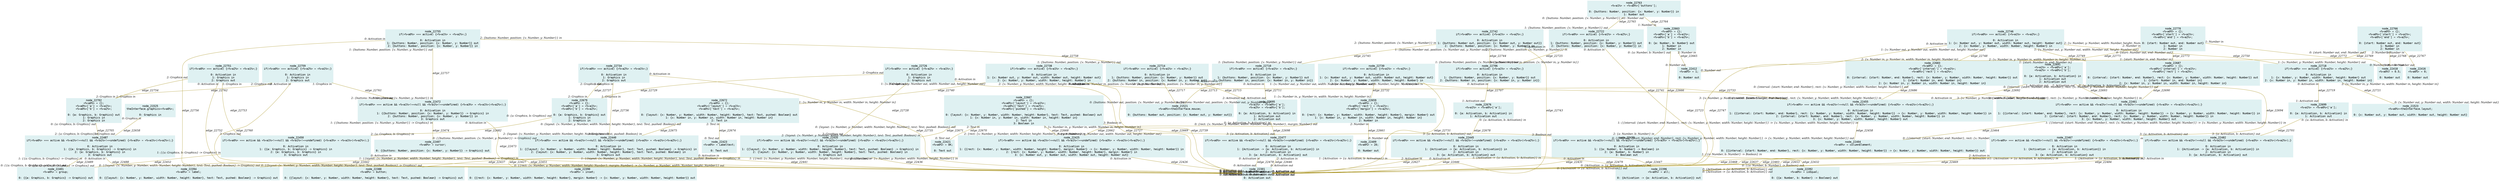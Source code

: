 digraph g{node_21521 [shape="box", style="filled", color="#dff1f2", fontname="Courier", label="node_21521
<%=a0%>=theInterface.mouse;

0: {buttons: Number out, position: {x: Number out, y: Number out}}" ]
node_21523 [shape="box", style="filled", color="#dff1f2", fontname="Courier", label="node_21523
<%=a0%>=theInterface.layout;

0: {x: Number out, y: Number out, width: Number out, height: Number out}" ]
node_21525 [shape="box", style="filled", color="#dff1f2", fontname="Courier", label="node_21525
theInterface.graphics=<%=a0%>;

0: Graphics in" ]
node_22301 [shape="box", style="filled", color="#dff1f2", fontname="Courier", label="node_22301
<%=a0%> = active;

0: Activation out" ]
node_22388 [shape="box", style="filled", color="#dff1f2", fontname="Courier", label="node_22388
<%=a0%> = button;

0: {{layout: {x: Number, y: Number, width: Number, height: Number}, text: Text, pushed: Boolean} -> Graphics} out" ]
node_22390 [shape="box", style="filled", color="#dff1f2", fontname="Courier", label="node_22390
<%=a0%> = inset;

0: {{rect: {x: Number, y: Number, width: Number, height: Number}, margin: Number} -> {x: Number, y: Number, width: Number, height: Number}} out" ]
node_22392 [shape="box", style="filled", color="#dff1f2", fontname="Courier", label="node_22392
<%=a0%> = isEqual;

0: {{a: Number, b: Number} -> Boolean} out" ]
node_22394 [shape="box", style="filled", color="#dff1f2", fontname="Courier", label="node_22394
<%=a0%> = label;

0: {{layout: {x: Number, y: Number, width: Number, height: Number}, text: Text, pushed: Boolean} -> Graphics} out" ]
node_22396 [shape="box", style="filled", color="#dff1f2", fontname="Courier", label="node_22396
<%=a0%> = all;

0: {Activation -> {a: Activation, b: Activation}} out" ]
node_22401 [shape="box", style="filled", color="#dff1f2", fontname="Courier", label="node_22401
<%=a0%> = group;

0: {{a: Graphics, b: Graphics} -> Graphics} out" ]
node_22404 [shape="box", style="filled", color="#dff1f2", fontname="Courier", label="node_22404
<%=a0%> = columnElement;

0: {{interval: {start: Number, end: Number}, rect: {x: Number, y: Number, width: Number, height: Number}} -> {x: Number, y: Number, width: Number, height: Number}} out" ]
node_22407 [shape="box", style="filled", color="#dff1f2", fontname="Courier", label="node_22407
<%=a0%> = cursor;

0: {{buttons: Number, position: {x: Number, y: Number}} -> Graphics} out" ]
node_22409 [shape="box", style="filled", color="#dff1f2", fontname="Courier", label="node_22409
<%=a0%> = 20;

0: Number out" ]
node_22412 [shape="box", style="filled", color="#dff1f2", fontname="Courier", label="node_22412
<%=a0%> = 1;

0: Number out" ]
node_22416 [shape="box", style="filled", color="#dff1f2", fontname="Courier", label="node_22416
<%=a0%> = 0;

0: Number out" ]
node_22418 [shape="box", style="filled", color="#dff1f2", fontname="Courier", label="node_22418
<%=a0%> = 0.5;

0: Number out" ]
node_22421 [shape="box", style="filled", color="#dff1f2", fontname="Courier", label="node_22421
<%=a0%> = OK;

0: Text out" ]
node_22423 [shape="box", style="filled", color="#dff1f2", fontname="Courier", label="node_22423
<%=a0%> = Labeltext;

0: Text out" ]
node_22425 [shape="box", style="filled", color="#dff1f2", fontname="Courier", label="node_22425
if(<%=a0%> === active && <%=a1%>!==null && <%=a1%>!==undefined) {<%=a3%> = <%=a1%>(<%=a2%>);}

0: Activation in
1: {{rect: {x: Number, y: Number, width: Number, height: Number}, margin: Number} -> {x: Number, y: Number, width: Number, height: Number}} in
2: {rect: {x: Number, y: Number, width: Number, height: Number}, margin: Number} in
3: {x: Number out, y: Number out, width: Number out, height: Number out}" ]
node_22430 [shape="box", style="filled", color="#dff1f2", fontname="Courier", label="node_22430
if(<%=a0%> === active && <%=a1%>!==null && <%=a1%>!==undefined) {<%=a3%> = <%=a1%>(<%=a2%>);}

0: Activation in
1: {{a: Number, b: Number} -> Boolean} in
2: {a: Number, b: Number} in
3: Boolean out" ]
node_22435 [shape="box", style="filled", color="#dff1f2", fontname="Courier", label="node_22435
if(<%=a0%> === active && <%=a1%>!==null && <%=a1%>!==undefined) {<%=a3%> = <%=a1%>(<%=a2%>);}

0: Activation in
1: {{layout: {x: Number, y: Number, width: Number, height: Number}, text: Text, pushed: Boolean} -> Graphics} in
2: {layout: {x: Number, y: Number, width: Number, height: Number}, text: Text, pushed: Boolean} in
3: Graphics out" ]
node_22440 [shape="box", style="filled", color="#dff1f2", fontname="Courier", label="node_22440
if(<%=a0%> === active && <%=a1%>!==null && <%=a1%>!==undefined) {<%=a3%> = <%=a1%>(<%=a2%>);}

0: Activation in
1: {{layout: {x: Number, y: Number, width: Number, height: Number}, text: Text, pushed: Boolean} -> Graphics} in
2: {layout: {x: Number, y: Number, width: Number, height: Number}, text: Text, pushed: Boolean} in
3: Graphics out" ]
node_22445 [shape="box", style="filled", color="#dff1f2", fontname="Courier", label="node_22445
if(<%=a0%> === active && <%=a1%>!==null && <%=a1%>!==undefined) {<%=a3%> = <%=a1%>(<%=a2%>);}

0: Activation in
1: {Activation -> {a: Activation, b: Activation}} in
2: Activation in
3: {a: Activation, b: Activation} out" ]
node_22450 [shape="box", style="filled", color="#dff1f2", fontname="Courier", label="node_22450
if(<%=a0%> === active && <%=a1%>!==null && <%=a1%>!==undefined) {<%=a3%> = <%=a1%>(<%=a2%>);}

0: Activation in
1: {{a: Graphics, b: Graphics} -> Graphics} in
2: {a: Graphics, b: Graphics} in
3: Graphics out" ]
node_22455 [shape="box", style="filled", color="#dff1f2", fontname="Courier", label="node_22455
if(<%=a0%> === active && <%=a1%>!==null && <%=a1%>!==undefined) {<%=a3%> = <%=a1%>(<%=a2%>);}

0: Activation in
1: {{interval: {start: Number, end: Number}, rect: {x: Number, y: Number, width: Number, height: Number}} -> {x: Number, y: Number, width: Number, height: Number}} in
2: {interval: {start: Number, end: Number}, rect: {x: Number, y: Number, width: Number, height: Number}} in
3: {x: Number, y: Number, width: Number, height: Number} out" ]
node_22461 [shape="box", style="filled", color="#dff1f2", fontname="Courier", label="node_22461
if(<%=a0%> === active && <%=a1%>!==null && <%=a1%>!==undefined) {<%=a3%> = <%=a1%>(<%=a2%>);}

0: Activation in
1: {{interval: {start: Number, end: Number}, rect: {x: Number, y: Number, width: Number, height: Number}} -> {x: Number, y: Number, width: Number, height: Number}} in
2: {interval: {start: Number, end: Number}, rect: {x: Number, y: Number, width: Number, height: Number}} in
3: {x: Number, y: Number, width: Number, height: Number} out" ]
node_22467 [shape="box", style="filled", color="#dff1f2", fontname="Courier", label="node_22467
if(<%=a0%> === active && <%=a1%>!==null && <%=a1%>!==undefined) {<%=a3%> = <%=a1%>(<%=a2%>);}

0: Activation in
1: {Activation -> {a: Activation, b: Activation}} in
2: Activation in
3: {a: Activation, b: Activation} out" ]
node_22472 [shape="box", style="filled", color="#dff1f2", fontname="Courier", label="node_22472
if(<%=a0%> === active && <%=a1%>!==null && <%=a1%>!==undefined) {<%=a3%> = <%=a1%>(<%=a2%>);}

0: Activation in
1: {{buttons: Number, position: {x: Number, y: Number}} -> Graphics} in
2: {buttons: Number, position: {x: Number, y: Number}} in
3: Graphics out" ]
node_22477 [shape="box", style="filled", color="#dff1f2", fontname="Courier", label="node_22477
if(<%=a0%> === active && <%=a1%>!==null && <%=a1%>!==undefined) {<%=a3%> = <%=a1%>(<%=a2%>);}

0: Activation in
1: {Activation -> {a: Activation, b: Activation}} in
2: Activation in
3: {a: Activation, b: Activation} out" ]
node_22482 [shape="box", style="filled", color="#dff1f2", fontname="Courier", label="node_22482
if(<%=a0%> === active && <%=a1%>!==null && <%=a1%>!==undefined) {<%=a3%> = <%=a1%>(<%=a2%>);}

0: Activation in
1: {Activation -> {a: Activation, b: Activation}} in
2: Activation in
3: {a: Activation, b: Activation} out" ]
node_22487 [shape="box", style="filled", color="#dff1f2", fontname="Courier", label="node_22487
if(<%=a0%> === active && <%=a1%>!==null && <%=a1%>!==undefined) {<%=a3%> = <%=a1%>(<%=a2%>);}

0: Activation in
1: {{a: Graphics, b: Graphics} -> Graphics} in
2: {a: Graphics, b: Graphics} in
3: Graphics out" ]
node_22659 [shape="box", style="filled", color="#dff1f2", fontname="Courier", label="node_22659
<%=a0%> = {};
<%=a0%>['rect'] = <%=a1%>;
<%=a0%>['margin'] = <%=a2%>;

0: {rect: {x: Number, y: Number, width: Number, height: Number}, margin: Number} out
1: {x: Number in, y: Number in, width: Number in, height: Number in}
2: Number in" ]
node_22663 [shape="box", style="filled", color="#dff1f2", fontname="Courier", label="node_22663
<%=a0%> = {};
<%=a0%>['a'] = <%=a1%>;
<%=a0%>['b'] = <%=a2%>;

0: {a: Number, b: Number} out
1: Number in
2: Number in" ]
node_22667 [shape="box", style="filled", color="#dff1f2", fontname="Courier", label="node_22667
<%=a0%> = {};
<%=a0%>['layout'] = <%=a1%>;
<%=a0%>['text'] = <%=a2%>;
<%=a0%>['pushed'] = <%=a3%>;

0: {layout: {x: Number, y: Number, width: Number, height: Number}, text: Text, pushed: Boolean} out
1: {x: Number in, y: Number in, width: Number in, height: Number in}
2: Text in
3: Boolean in" ]
node_22672 [shape="box", style="filled", color="#dff1f2", fontname="Courier", label="node_22672
<%=a0%> = {};
<%=a0%>['layout'] = <%=a1%>;
<%=a0%>['text'] = <%=a2%>;

0: {layout: {x: Number, y: Number, width: Number, height: Number}, text: Text, pushed: Boolean} out
1: {x: Number in, y: Number in, width: Number in, height: Number in}
2: Text in" ]
node_22676 [shape="box", style="filled", color="#dff1f2", fontname="Courier", label="node_22676
<%=a1%> = <%=a0%>['a'];

0: {a: Activation, b: Activation} in
1: Activation out" ]
node_22679 [shape="box", style="filled", color="#dff1f2", fontname="Courier", label="node_22679
<%=a0%> = {};
<%=a0%>['a'] = <%=a1%>;
<%=a0%>['b'] = <%=a2%>;

0: {a: Graphics, b: Graphics} out
1: Graphics in
2: Graphics in" ]
node_22683 [shape="box", style="filled", color="#dff1f2", fontname="Courier", label="node_22683
<%=a0%> = {};
<%=a0%>['interval'] = <%=a1%>;
<%=a0%>['rect'] = <%=a2%>;

0: {interval: {start: Number, end: Number}, rect: {x: Number, y: Number, width: Number, height: Number}} out
1: {start: Number in, end: Number in}
2: {x: Number in, y: Number in, width: Number in, height: Number in}" ]
node_22687 [shape="box", style="filled", color="#dff1f2", fontname="Courier", label="node_22687
<%=a0%> = {};
<%=a0%>['interval'] = <%=a1%>;
<%=a0%>['rect'] = <%=a2%>;

0: {interval: {start: Number, end: Number}, rect: {x: Number, y: Number, width: Number, height: Number}} out
1: {start: Number in, end: Number in}
2: {x: Number in, y: Number in, width: Number in, height: Number in}" ]
node_22691 [shape="box", style="filled", color="#dff1f2", fontname="Courier", label="node_22691
<%=a1%> = <%=a0%>['a'];
<%=a2%> = <%=a0%>['b'];

0: {a: Activation, b: Activation} in
1: Activation out
2: Activation out" ]
node_22695 [shape="box", style="filled", color="#dff1f2", fontname="Courier", label="node_22695
<%=a1%> = <%=a0%>['a'];
<%=a2%> = <%=a0%>['b'];

0: {a: Activation, b: Activation} in
1: Activation out
2: Activation out" ]
node_22699 [shape="box", style="filled", color="#dff1f2", fontname="Courier", label="node_22699
<%=a1%> = <%=a0%>['a'];

0: {a: Activation, b: Activation} in
1: Activation out" ]
node_22702 [shape="box", style="filled", color="#dff1f2", fontname="Courier", label="node_22702
<%=a0%> = {};
<%=a0%>['a'] = <%=a1%>;
<%=a0%>['b'] = <%=a2%>;

0: {a: Graphics, b: Graphics} out
1: Graphics in
2: Graphics in" ]
node_22706 [shape="box", style="filled", color="#dff1f2", fontname="Courier", label="node_22706
if(<%=a0%> === active) {<%=a1%> = <%=a2%>;}

0: Activation in
1: {buttons: Number, position: {x: Number, y: Number}} out
2: {buttons: Number in, position: {x: Number in, y: Number in}}" ]
node_22710 [shape="box", style="filled", color="#dff1f2", fontname="Courier", label="node_22710
if(<%=a0%> === active) {<%=a1%> = <%=a2%>;}

0: Activation in
1: {buttons: Number, position: {x: Number, y: Number}} out
2: {buttons: Number in, position: {x: Number in, y: Number in}}" ]
node_22714 [shape="box", style="filled", color="#dff1f2", fontname="Courier", label="node_22714
if(<%=a0%> === active) {<%=a1%> = <%=a2%>;}

0: Activation in
1: {buttons: Number, position: {x: Number, y: Number}} out
2: {buttons: Number in, position: {x: Number in, y: Number in}}" ]
node_22718 [shape="box", style="filled", color="#dff1f2", fontname="Courier", label="node_22718
if(<%=a0%> === active) {<%=a1%> = <%=a2%>;}

0: Activation in
1: {x: Number, y: Number, width: Number, height: Number} out
2: {x: Number in, y: Number in, width: Number in, height: Number in}" ]
node_22722 [shape="box", style="filled", color="#dff1f2", fontname="Courier", label="node_22722
if(<%=a0%> === active) {<%=a1%> = <%=a2%>;}

0: Activation in
1: {buttons: Number, position: {x: Number, y: Number}} out
2: {buttons: Number, position: {x: Number, y: Number}} in" ]
node_22726 [shape="box", style="filled", color="#dff1f2", fontname="Courier", label="node_22726
if(<%=a0%> === active) {<%=a2%> = <%=a1%>;}

0: Activation in
1: Graphics in
2: Graphics out" ]
node_22730 [shape="box", style="filled", color="#dff1f2", fontname="Courier", label="node_22730
if(<%=a0%> === active) {<%=a1%> = <%=a2%>;}

0: Activation in
1: {x: Number out, y: Number out, width: Number out, height: Number out}
2: {x: Number, y: Number, width: Number, height: Number} in" ]
node_22734 [shape="box", style="filled", color="#dff1f2", fontname="Courier", label="node_22734
if(<%=a0%> === active) {<%=a2%> = <%=a1%>;}

0: Activation in
1: Graphics in
2: Graphics out" ]
node_22738 [shape="box", style="filled", color="#dff1f2", fontname="Courier", label="node_22738
if(<%=a0%> === active) {<%=a1%> = <%=a2%>;}

0: Activation in
1: {x: Number out, y: Number out, width: Number out, height: Number out}
2: {x: Number, y: Number, width: Number, height: Number} in" ]
node_22742 [shape="box", style="filled", color="#dff1f2", fontname="Courier", label="node_22742
if(<%=a0%> === active) {<%=a1%> = <%=a2%>;}

0: Activation in
1: {buttons: Number out, position: {x: Number out, y: Number out}}
2: {buttons: Number, position: {x: Number, y: Number}} in" ]
node_22746 [shape="box", style="filled", color="#dff1f2", fontname="Courier", label="node_22746
if(<%=a0%> === active) {<%=a1%> = <%=a2%>;}

0: Activation in
1: {x: Number out, y: Number out, width: Number out, height: Number out}
2: {x: Number, y: Number, width: Number, height: Number} in" ]
node_22751 [shape="box", style="filled", color="#dff1f2", fontname="Courier", label="node_22751
if(<%=a0%> === active) {<%=a2%> = <%=a1%>;}

0: Activation in
1: Graphics in
2: Graphics out" ]
node_22755 [shape="box", style="filled", color="#dff1f2", fontname="Courier", label="node_22755
if(<%=a0%> === active) {<%=a1%> = <%=a2%>;}

0: Activation in
1: {buttons: Number, position: {x: Number, y: Number}} out
2: {buttons: Number, position: {x: Number, y: Number}} in" ]
node_22759 [shape="box", style="filled", color="#dff1f2", fontname="Courier", label="node_22759
if(<%=a0%> === active) {<%=a2%> = <%=a1%>;}

0: Activation in
1: Graphics in
2: Graphics out" ]
node_22763 [shape="box", style="filled", color="#dff1f2", fontname="Courier", label="node_22763
<%=a1%> = <%=a0%>['buttons'];

0: {buttons: Number, position: {x: Number, y: Number}} in
1: Number out" ]
node_22766 [shape="box", style="filled", color="#dff1f2", fontname="Courier", label="node_22766
<%=a0%> = {};
<%=a0%>['start'] = <%=a1%>;
<%=a0%>['end'] = <%=a2%>;

0: {start: Number out, end: Number out}
1: Number in
2: Number in" ]
node_22770 [shape="box", style="filled", color="#dff1f2", fontname="Courier", label="node_22770
<%=a0%> = {};
<%=a0%>['start'] = <%=a1%>;
<%=a0%>['end'] = <%=a2%>;

0: {start: Number out, end: Number out}
1: Number in
2: Number in" ]
node_22425 -> node_22301 [dir=none, arrowHead=none, fontname="Times-Italic", arrowsize=1, color="#9d8400", label="edge_22426",  headlabel="0: Activation out", taillabel="0: Activation in" ]
node_22425 -> node_22390 [dir=none, arrowHead=none, fontname="Times-Italic", arrowsize=1, color="#9d8400", label="edge_22427",  headlabel="0: {{rect: {x: Number, y: Number, width: Number, height: Number}, margin: Number} -> {x: Number, y: Number, width: Number, height: Number}} out", taillabel="1: {{rect: {x: Number, y: Number, width: Number, height: Number}, margin: Number} -> {x: Number, y: Number, width: Number, height: Number}} in" ]
node_22430 -> node_22301 [dir=none, arrowHead=none, fontname="Times-Italic", arrowsize=1, color="#9d8400", label="edge_22431",  headlabel="0: Activation out", taillabel="0: Activation in" ]
node_22430 -> node_22392 [dir=none, arrowHead=none, fontname="Times-Italic", arrowsize=1, color="#9d8400", label="edge_22432",  headlabel="0: {{a: Number, b: Number} -> Boolean} out", taillabel="1: {{a: Number, b: Number} -> Boolean} in" ]
node_22435 -> node_22301 [dir=none, arrowHead=none, fontname="Times-Italic", arrowsize=1, color="#9d8400", label="edge_22436",  headlabel="0: Activation out", taillabel="0: Activation in" ]
node_22435 -> node_22388 [dir=none, arrowHead=none, fontname="Times-Italic", arrowsize=1, color="#9d8400", label="edge_22437",  headlabel="0: {{layout: {x: Number, y: Number, width: Number, height: Number}, text: Text, pushed: Boolean} -> Graphics} out", taillabel="1: {{layout: {x: Number, y: Number, width: Number, height: Number}, text: Text, pushed: Boolean} -> Graphics} in" ]
node_22440 -> node_22301 [dir=none, arrowHead=none, fontname="Times-Italic", arrowsize=1, color="#9d8400", label="edge_22441",  headlabel="0: Activation out", taillabel="0: Activation in" ]
node_22440 -> node_22394 [dir=none, arrowHead=none, fontname="Times-Italic", arrowsize=1, color="#9d8400", label="edge_22442",  headlabel="0: {{layout: {x: Number, y: Number, width: Number, height: Number}, text: Text, pushed: Boolean} -> Graphics} out", taillabel="1: {{layout: {x: Number, y: Number, width: Number, height: Number}, text: Text, pushed: Boolean} -> Graphics} in" ]
node_22445 -> node_22301 [dir=none, arrowHead=none, fontname="Times-Italic", arrowsize=1, color="#9d8400", label="edge_22446",  headlabel="0: Activation out", taillabel="0: Activation in" ]
node_22445 -> node_22396 [dir=none, arrowHead=none, fontname="Times-Italic", arrowsize=1, color="#9d8400", label="edge_22447",  headlabel="0: {Activation -> {a: Activation, b: Activation}} out", taillabel="1: {Activation -> {a: Activation, b: Activation}} in" ]
node_22450 -> node_22301 [dir=none, arrowHead=none, fontname="Times-Italic", arrowsize=1, color="#9d8400", label="edge_22451",  headlabel="0: Activation out", taillabel="0: Activation in" ]
node_22450 -> node_22401 [dir=none, arrowHead=none, fontname="Times-Italic", arrowsize=1, color="#9d8400", label="edge_22452",  headlabel="0: {{a: Graphics, b: Graphics} -> Graphics} out", taillabel="1: {{a: Graphics, b: Graphics} -> Graphics} in" ]
node_22455 -> node_22404 [dir=none, arrowHead=none, fontname="Times-Italic", arrowsize=1, color="#9d8400", label="edge_22458",  headlabel="0: {{interval: {start: Number, end: Number}, rect: {x: Number, y: Number, width: Number, height: Number}} -> {x: Number, y: Number, width: Number, height: Number}} out", taillabel="1: {{interval: {start: Number, end: Number}, rect: {x: Number, y: Number, width: Number, height: Number}} -> {x: Number, y: Number, width: Number, height: Number}} in" ]
node_22461 -> node_22404 [dir=none, arrowHead=none, fontname="Times-Italic", arrowsize=1, color="#9d8400", label="edge_22464",  headlabel="0: {{interval: {start: Number, end: Number}, rect: {x: Number, y: Number, width: Number, height: Number}} -> {x: Number, y: Number, width: Number, height: Number}} out", taillabel="1: {{interval: {start: Number, end: Number}, rect: {x: Number, y: Number, width: Number, height: Number}} -> {x: Number, y: Number, width: Number, height: Number}} in" ]
node_22467 -> node_22301 [dir=none, arrowHead=none, fontname="Times-Italic", arrowsize=1, color="#9d8400", label="edge_22468",  headlabel="0: Activation out", taillabel="0: Activation in" ]
node_22467 -> node_22396 [dir=none, arrowHead=none, fontname="Times-Italic", arrowsize=1, color="#9d8400", label="edge_22469",  headlabel="0: {Activation -> {a: Activation, b: Activation}} out", taillabel="1: {Activation -> {a: Activation, b: Activation}} in" ]
node_22472 -> node_22301 [dir=none, arrowHead=none, fontname="Times-Italic", arrowsize=1, color="#9d8400", label="edge_22473",  headlabel="0: Activation out", taillabel="0: Activation in" ]
node_22472 -> node_22407 [dir=none, arrowHead=none, fontname="Times-Italic", arrowsize=1, color="#9d8400", label="edge_22474",  headlabel="0: {{buttons: Number, position: {x: Number, y: Number}} -> Graphics} out", taillabel="1: {{buttons: Number, position: {x: Number, y: Number}} -> Graphics} in" ]
node_22477 -> node_22301 [dir=none, arrowHead=none, fontname="Times-Italic", arrowsize=1, color="#9d8400", label="edge_22478",  headlabel="0: Activation out", taillabel="0: Activation in" ]
node_22477 -> node_22396 [dir=none, arrowHead=none, fontname="Times-Italic", arrowsize=1, color="#9d8400", label="edge_22479",  headlabel="0: {Activation -> {a: Activation, b: Activation}} out", taillabel="1: {Activation -> {a: Activation, b: Activation}} in" ]
node_22482 -> node_22301 [dir=none, arrowHead=none, fontname="Times-Italic", arrowsize=1, color="#9d8400", label="edge_22483",  headlabel="0: Activation out", taillabel="0: Activation in" ]
node_22482 -> node_22396 [dir=none, arrowHead=none, fontname="Times-Italic", arrowsize=1, color="#9d8400", label="edge_22484",  headlabel="0: {Activation -> {a: Activation, b: Activation}} out", taillabel="1: {Activation -> {a: Activation, b: Activation}} in" ]
node_22487 -> node_22301 [dir=none, arrowHead=none, fontname="Times-Italic", arrowsize=1, color="#9d8400", label="edge_22488",  headlabel="0: Activation out", taillabel="0: Activation in" ]
node_22487 -> node_22401 [dir=none, arrowHead=none, fontname="Times-Italic", arrowsize=1, color="#9d8400", label="edge_22489",  headlabel="0: {{a: Graphics, b: Graphics} -> Graphics} out", taillabel="1: {{a: Graphics, b: Graphics} -> Graphics} in" ]
node_22445 -> node_22301 [dir=none, arrowHead=none, fontname="Times-Italic", arrowsize=1, color="#9d8400", label="edge_22627",  headlabel="0: Activation out", taillabel="2: Activation in" ]
node_22467 -> node_22301 [dir=none, arrowHead=none, fontname="Times-Italic", arrowsize=1, color="#9d8400", label="edge_22637",  headlabel="0: Activation out", taillabel="2: Activation in" ]
node_22477 -> node_22301 [dir=none, arrowHead=none, fontname="Times-Italic", arrowsize=1, color="#9d8400", label="edge_22646",  headlabel="0: Activation out", taillabel="2: Activation in" ]
node_22482 -> node_22301 [dir=none, arrowHead=none, fontname="Times-Italic", arrowsize=1, color="#9d8400", label="edge_22653",  headlabel="0: Activation out", taillabel="2: Activation in" ]
node_21525 -> node_22487 [dir=none, arrowHead=none, fontname="Times-Italic", arrowsize=1, color="#9d8400", label="edge_22658",  headlabel="3: Graphics out", taillabel="0: Graphics in" ]
node_22659 -> node_22409 [dir=none, arrowHead=none, fontname="Times-Italic", arrowsize=1, color="#9d8400", label="edge_22661",  headlabel="0: Number out", taillabel="2: Number in" ]
node_22659 -> node_22425 [dir=none, arrowHead=none, fontname="Times-Italic", arrowsize=1, color="#9d8400", label="edge_22662",  headlabel="2: {rect: {x: Number, y: Number, width: Number, height: Number}, margin: Number} in", taillabel="0: {rect: {x: Number, y: Number, width: Number, height: Number}, margin: Number} out" ]
node_22663 -> node_22412 [dir=none, arrowHead=none, fontname="Times-Italic", arrowsize=1, color="#9d8400", label="edge_22665",  headlabel="0: Number out", taillabel="2: Number in" ]
node_22663 -> node_22430 [dir=none, arrowHead=none, fontname="Times-Italic", arrowsize=1, color="#9d8400", label="edge_22666",  headlabel="2: {a: Number, b: Number} in", taillabel="0: {a: Number, b: Number} out" ]
node_22667 -> node_22425 [dir=none, arrowHead=none, fontname="Times-Italic", arrowsize=1, color="#9d8400", label="edge_22668",  headlabel="3: {x: Number out, y: Number out, width: Number out, height: Number out}", taillabel="1: {x: Number in, y: Number in, width: Number in, height: Number in}" ]
node_22667 -> node_22430 [dir=none, arrowHead=none, fontname="Times-Italic", arrowsize=1, color="#9d8400", label="edge_22669",  headlabel="3: Boolean out", taillabel="3: Boolean in" ]
node_22667 -> node_22421 [dir=none, arrowHead=none, fontname="Times-Italic", arrowsize=1, color="#9d8400", label="edge_22670",  headlabel="0: Text out", taillabel="2: Text in" ]
node_22667 -> node_22435 [dir=none, arrowHead=none, fontname="Times-Italic", arrowsize=1, color="#9d8400", label="edge_22671",  headlabel="2: {layout: {x: Number, y: Number, width: Number, height: Number}, text: Text, pushed: Boolean} in", taillabel="0: {layout: {x: Number, y: Number, width: Number, height: Number}, text: Text, pushed: Boolean} out" ]
node_22672 -> node_22423 [dir=none, arrowHead=none, fontname="Times-Italic", arrowsize=1, color="#9d8400", label="edge_22674",  headlabel="0: Text out", taillabel="2: Text in" ]
node_22672 -> node_22440 [dir=none, arrowHead=none, fontname="Times-Italic", arrowsize=1, color="#9d8400", label="edge_22675",  headlabel="2: {layout: {x: Number, y: Number, width: Number, height: Number}, text: Text, pushed: Boolean} in", taillabel="0: {layout: {x: Number, y: Number, width: Number, height: Number}, text: Text, pushed: Boolean} out" ]
node_22676 -> node_22445 [dir=none, arrowHead=none, fontname="Times-Italic", arrowsize=1, color="#9d8400", label="edge_22678",  headlabel="3: {a: Activation, b: Activation} out", taillabel="0: {a: Activation, b: Activation} in" ]
node_22679 -> node_22450 [dir=none, arrowHead=none, fontname="Times-Italic", arrowsize=1, color="#9d8400", label="edge_22682",  headlabel="2: {a: Graphics, b: Graphics} in", taillabel="0: {a: Graphics, b: Graphics} out" ]
node_22683 -> node_22455 [dir=none, arrowHead=none, fontname="Times-Italic", arrowsize=1, color="#9d8400", label="edge_22686",  headlabel="2: {interval: {start: Number, end: Number}, rect: {x: Number, y: Number, width: Number, height: Number}} in", taillabel="0: {interval: {start: Number, end: Number}, rect: {x: Number, y: Number, width: Number, height: Number}} out" ]
node_22687 -> node_22461 [dir=none, arrowHead=none, fontname="Times-Italic", arrowsize=1, color="#9d8400", label="edge_22690",  headlabel="2: {interval: {start: Number, end: Number}, rect: {x: Number, y: Number, width: Number, height: Number}} in", taillabel="0: {interval: {start: Number, end: Number}, rect: {x: Number, y: Number, width: Number, height: Number}} out" ]
node_22691 -> node_22455 [dir=none, arrowHead=none, fontname="Times-Italic", arrowsize=1, color="#9d8400", label="edge_22692",  headlabel="0: Activation in", taillabel="1: Activation out" ]
node_22691 -> node_22461 [dir=none, arrowHead=none, fontname="Times-Italic", arrowsize=1, color="#9d8400", label="edge_22693",  headlabel="0: Activation in", taillabel="2: Activation out" ]
node_22691 -> node_22467 [dir=none, arrowHead=none, fontname="Times-Italic", arrowsize=1, color="#9d8400", label="edge_22694",  headlabel="3: {a: Activation, b: Activation} out", taillabel="0: {a: Activation, b: Activation} in" ]
node_22695 -> node_22477 [dir=none, arrowHead=none, fontname="Times-Italic", arrowsize=1, color="#9d8400", label="edge_22698",  headlabel="3: {a: Activation, b: Activation} out", taillabel="0: {a: Activation, b: Activation} in" ]
node_22699 -> node_22482 [dir=none, arrowHead=none, fontname="Times-Italic", arrowsize=1, color="#9d8400", label="edge_22701",  headlabel="3: {a: Activation, b: Activation} out", taillabel="0: {a: Activation, b: Activation} in" ]
node_22702 -> node_22487 [dir=none, arrowHead=none, fontname="Times-Italic", arrowsize=1, color="#9d8400", label="edge_22705",  headlabel="2: {a: Graphics, b: Graphics} in", taillabel="0: {a: Graphics, b: Graphics} out" ]
node_22706 -> node_22676 [dir=none, arrowHead=none, fontname="Times-Italic", arrowsize=1, color="#9d8400", label="edge_22707",  headlabel="1: Activation out", taillabel="0: Activation in" ]
node_22710 -> node_22695 [dir=none, arrowHead=none, fontname="Times-Italic", arrowsize=1, color="#9d8400", label="edge_22711",  headlabel="1: Activation out", taillabel="0: Activation in" ]
node_22710 -> node_21521 [dir=none, arrowHead=none, fontname="Times-Italic", arrowsize=1, color="#9d8400", label="edge_22713",  headlabel="0: {buttons: Number out, position: {x: Number out, y: Number out}}", taillabel="2: {buttons: Number in, position: {x: Number in, y: Number in}}" ]
node_22714 -> node_22695 [dir=none, arrowHead=none, fontname="Times-Italic", arrowsize=1, color="#9d8400", label="edge_22715",  headlabel="2: Activation out", taillabel="0: Activation in" ]
node_22714 -> node_21521 [dir=none, arrowHead=none, fontname="Times-Italic", arrowsize=1, color="#9d8400", label="edge_22717",  headlabel="0: {buttons: Number out, position: {x: Number out, y: Number out}}", taillabel="2: {buttons: Number in, position: {x: Number in, y: Number in}}" ]
node_22718 -> node_22699 [dir=none, arrowHead=none, fontname="Times-Italic", arrowsize=1, color="#9d8400", label="edge_22719",  headlabel="1: Activation out", taillabel="0: Activation in" ]
node_22718 -> node_21523 [dir=none, arrowHead=none, fontname="Times-Italic", arrowsize=1, color="#9d8400", label="edge_22721",  headlabel="0: {x: Number out, y: Number out, width: Number out, height: Number out}", taillabel="2: {x: Number in, y: Number in, width: Number in, height: Number in}" ]
node_22722 -> node_22301 [dir=none, arrowHead=none, fontname="Times-Italic", arrowsize=1, color="#9d8400", label="edge_22723",  headlabel="0: Activation out", taillabel="0: Activation in" ]
node_22722 -> node_22706 [dir=none, arrowHead=none, fontname="Times-Italic", arrowsize=1, color="#9d8400", label="edge_22725",  headlabel="1: {buttons: Number, position: {x: Number, y: Number}} out", taillabel="2: {buttons: Number, position: {x: Number, y: Number}} in" ]
node_22726 -> node_22301 [dir=none, arrowHead=none, fontname="Times-Italic", arrowsize=1, color="#9d8400", label="edge_22727",  headlabel="0: Activation out", taillabel="0: Activation in" ]
node_22726 -> node_22435 [dir=none, arrowHead=none, fontname="Times-Italic", arrowsize=1, color="#9d8400", label="edge_22728",  headlabel="3: Graphics out", taillabel="1: Graphics in" ]
node_22726 -> node_22679 [dir=none, arrowHead=none, fontname="Times-Italic", arrowsize=1, color="#9d8400", label="edge_22729",  headlabel="1: Graphics in", taillabel="2: Graphics out" ]
node_22730 -> node_22301 [dir=none, arrowHead=none, fontname="Times-Italic", arrowsize=1, color="#9d8400", label="edge_22731",  headlabel="0: Activation out", taillabel="0: Activation in" ]
node_22730 -> node_22659 [dir=none, arrowHead=none, fontname="Times-Italic", arrowsize=1, color="#9d8400", label="edge_22732",  headlabel="1: {x: Number in, y: Number in, width: Number in, height: Number in}", taillabel="1: {x: Number out, y: Number out, width: Number out, height: Number out}" ]
node_22730 -> node_22455 [dir=none, arrowHead=none, fontname="Times-Italic", arrowsize=1, color="#9d8400", label="edge_22733",  headlabel="3: {x: Number, y: Number, width: Number, height: Number} out", taillabel="2: {x: Number, y: Number, width: Number, height: Number} in" ]
node_22734 -> node_22301 [dir=none, arrowHead=none, fontname="Times-Italic", arrowsize=1, color="#9d8400", label="edge_22735",  headlabel="0: Activation out", taillabel="0: Activation in" ]
node_22734 -> node_22440 [dir=none, arrowHead=none, fontname="Times-Italic", arrowsize=1, color="#9d8400", label="edge_22736",  headlabel="3: Graphics out", taillabel="1: Graphics in" ]
node_22734 -> node_22679 [dir=none, arrowHead=none, fontname="Times-Italic", arrowsize=1, color="#9d8400", label="edge_22737",  headlabel="2: Graphics in", taillabel="2: Graphics out" ]
node_22738 -> node_22301 [dir=none, arrowHead=none, fontname="Times-Italic", arrowsize=1, color="#9d8400", label="edge_22739",  headlabel="0: Activation out", taillabel="0: Activation in" ]
node_22738 -> node_22672 [dir=none, arrowHead=none, fontname="Times-Italic", arrowsize=1, color="#9d8400", label="edge_22740",  headlabel="1: {x: Number in, y: Number in, width: Number in, height: Number in}", taillabel="1: {x: Number out, y: Number out, width: Number out, height: Number out}" ]
node_22738 -> node_22461 [dir=none, arrowHead=none, fontname="Times-Italic", arrowsize=1, color="#9d8400", label="edge_22741",  headlabel="3: {x: Number, y: Number, width: Number, height: Number} out", taillabel="2: {x: Number, y: Number, width: Number, height: Number} in" ]
node_22742 -> node_22301 [dir=none, arrowHead=none, fontname="Times-Italic", arrowsize=1, color="#9d8400", label="edge_22743",  headlabel="0: Activation out", taillabel="0: Activation in" ]
node_22742 -> node_22706 [dir=none, arrowHead=none, fontname="Times-Italic", arrowsize=1, color="#9d8400", label="edge_22744",  headlabel="2: {buttons: Number in, position: {x: Number in, y: Number in}}", taillabel="1: {buttons: Number out, position: {x: Number out, y: Number out}}" ]
node_22742 -> node_22710 [dir=none, arrowHead=none, fontname="Times-Italic", arrowsize=1, color="#9d8400", label="edge_22745",  headlabel="1: {buttons: Number, position: {x: Number, y: Number}} out", taillabel="2: {buttons: Number, position: {x: Number, y: Number}} in" ]
node_22746 -> node_22301 [dir=none, arrowHead=none, fontname="Times-Italic", arrowsize=1, color="#9d8400", label="edge_22747",  headlabel="0: Activation out", taillabel="0: Activation in" ]
node_22746 -> node_22683 [dir=none, arrowHead=none, fontname="Times-Italic", arrowsize=1, color="#9d8400", label="edge_22748",  headlabel="2: {x: Number in, y: Number in, width: Number in, height: Number in}", taillabel="1: {x: Number out, y: Number out, width: Number out, height: Number out}" ]
node_22746 -> node_22687 [dir=none, arrowHead=none, fontname="Times-Italic", arrowsize=1, color="#9d8400", label="edge_22749",  headlabel="2: {x: Number in, y: Number in, width: Number in, height: Number in}", taillabel="1: {x: Number out, y: Number out, width: Number out, height: Number out}" ]
node_22746 -> node_22718 [dir=none, arrowHead=none, fontname="Times-Italic", arrowsize=1, color="#9d8400", label="edge_22750",  headlabel="1: {x: Number, y: Number, width: Number, height: Number} out", taillabel="2: {x: Number, y: Number, width: Number, height: Number} in" ]
node_22751 -> node_22301 [dir=none, arrowHead=none, fontname="Times-Italic", arrowsize=1, color="#9d8400", label="edge_22752",  headlabel="0: Activation out", taillabel="0: Activation in" ]
node_22751 -> node_22450 [dir=none, arrowHead=none, fontname="Times-Italic", arrowsize=1, color="#9d8400", label="edge_22753",  headlabel="3: Graphics out", taillabel="1: Graphics in" ]
node_22751 -> node_22702 [dir=none, arrowHead=none, fontname="Times-Italic", arrowsize=1, color="#9d8400", label="edge_22754",  headlabel="1: Graphics in", taillabel="2: Graphics out" ]
node_22755 -> node_22301 [dir=none, arrowHead=none, fontname="Times-Italic", arrowsize=1, color="#9d8400", label="edge_22756",  headlabel="0: Activation out", taillabel="0: Activation in" ]
node_22755 -> node_22472 [dir=none, arrowHead=none, fontname="Times-Italic", arrowsize=1, color="#9d8400", label="edge_22757",  headlabel="2: {buttons: Number, position: {x: Number, y: Number}} in", taillabel="1: {buttons: Number, position: {x: Number, y: Number}} out" ]
node_22755 -> node_22714 [dir=none, arrowHead=none, fontname="Times-Italic", arrowsize=1, color="#9d8400", label="edge_22758",  headlabel="1: {buttons: Number, position: {x: Number, y: Number}} out", taillabel="2: {buttons: Number, position: {x: Number, y: Number}} in" ]
node_22759 -> node_22301 [dir=none, arrowHead=none, fontname="Times-Italic", arrowsize=1, color="#9d8400", label="edge_22760",  headlabel="0: Activation out", taillabel="0: Activation in" ]
node_22759 -> node_22472 [dir=none, arrowHead=none, fontname="Times-Italic", arrowsize=1, color="#9d8400", label="edge_22761",  headlabel="3: Graphics out", taillabel="1: Graphics in" ]
node_22759 -> node_22702 [dir=none, arrowHead=none, fontname="Times-Italic", arrowsize=1, color="#9d8400", label="edge_22762",  headlabel="2: Graphics in", taillabel="2: Graphics out" ]
node_22763 -> node_22663 [dir=none, arrowHead=none, fontname="Times-Italic", arrowsize=1, color="#9d8400", label="edge_22764",  headlabel="1: Number in", taillabel="1: Number out" ]
node_22763 -> node_22722 [dir=none, arrowHead=none, fontname="Times-Italic", arrowsize=1, color="#9d8400", label="edge_22765",  headlabel="1: {buttons: Number, position: {x: Number, y: Number}} out", taillabel="0: {buttons: Number, position: {x: Number, y: Number}} in" ]
node_22766 -> node_22416 [dir=none, arrowHead=none, fontname="Times-Italic", arrowsize=1, color="#9d8400", label="edge_22767",  headlabel="0: Number out", taillabel="1: Number in" ]
node_22766 -> node_22418 [dir=none, arrowHead=none, fontname="Times-Italic", arrowsize=1, color="#9d8400", label="edge_22768",  headlabel="0: Number out", taillabel="2: Number in" ]
node_22766 -> node_22683 [dir=none, arrowHead=none, fontname="Times-Italic", arrowsize=1, color="#9d8400", label="edge_22769",  headlabel="1: {start: Number in, end: Number in}", taillabel="0: {start: Number out, end: Number out}" ]
node_22770 -> node_22412 [dir=none, arrowHead=none, fontname="Times-Italic", arrowsize=1, color="#9d8400", label="edge_22771",  headlabel="0: Number out", taillabel="2: Number in" ]
node_22770 -> node_22418 [dir=none, arrowHead=none, fontname="Times-Italic", arrowsize=1, color="#9d8400", label="edge_22772",  headlabel="0: Number out", taillabel="1: Number in" ]
node_22770 -> node_22687 [dir=none, arrowHead=none, fontname="Times-Italic", arrowsize=1, color="#9d8400", label="edge_22773",  headlabel="1: {start: Number in, end: Number in}", taillabel="0: {start: Number out, end: Number out}" ]
}